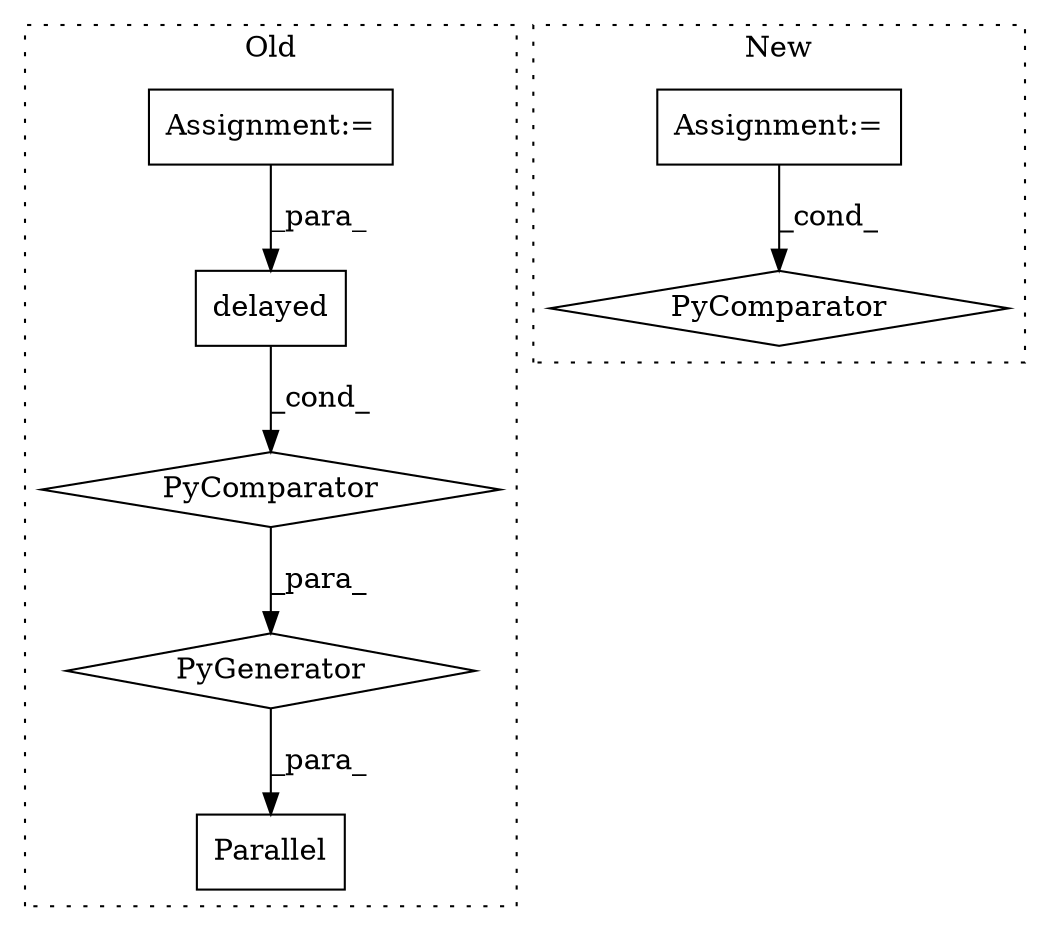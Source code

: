digraph G {
subgraph cluster0 {
1 [label="Parallel" a="32" s="13525,13692" l="18,-3" shape="box"];
3 [label="PyGenerator" a="107" s="13543" l="149" shape="diamond"];
4 [label="PyComparator" a="113" s="13658" l="28" shape="diamond"];
5 [label="Assignment:=" a="7" s="13297" l="1" shape="box"];
7 [label="delayed" a="32" s="13543,13599" l="8,1" shape="box"];
label = "Old";
style="dotted";
}
subgraph cluster1 {
2 [label="PyComparator" a="113" s="15055" l="52" shape="diamond"];
6 [label="Assignment:=" a="7" s="14783" l="1" shape="box"];
label = "New";
style="dotted";
}
3 -> 1 [label="_para_"];
4 -> 3 [label="_para_"];
5 -> 7 [label="_para_"];
6 -> 2 [label="_cond_"];
7 -> 4 [label="_cond_"];
}